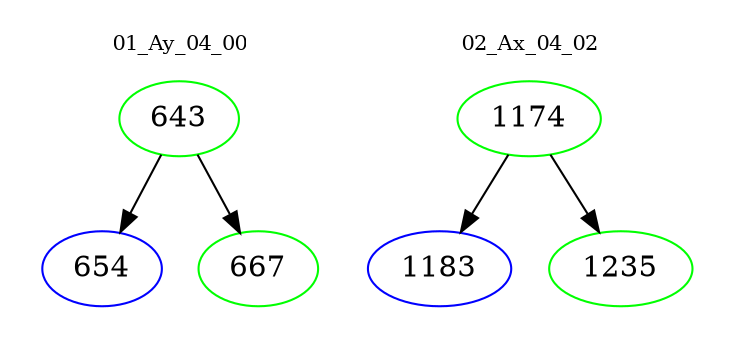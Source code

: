 digraph{
subgraph cluster_0 {
color = white
label = "01_Ay_04_00";
fontsize=10;
T0_643 [label="643", color="green"]
T0_643 -> T0_654 [color="black"]
T0_654 [label="654", color="blue"]
T0_643 -> T0_667 [color="black"]
T0_667 [label="667", color="green"]
}
subgraph cluster_1 {
color = white
label = "02_Ax_04_02";
fontsize=10;
T1_1174 [label="1174", color="green"]
T1_1174 -> T1_1183 [color="black"]
T1_1183 [label="1183", color="blue"]
T1_1174 -> T1_1235 [color="black"]
T1_1235 [label="1235", color="green"]
}
}
